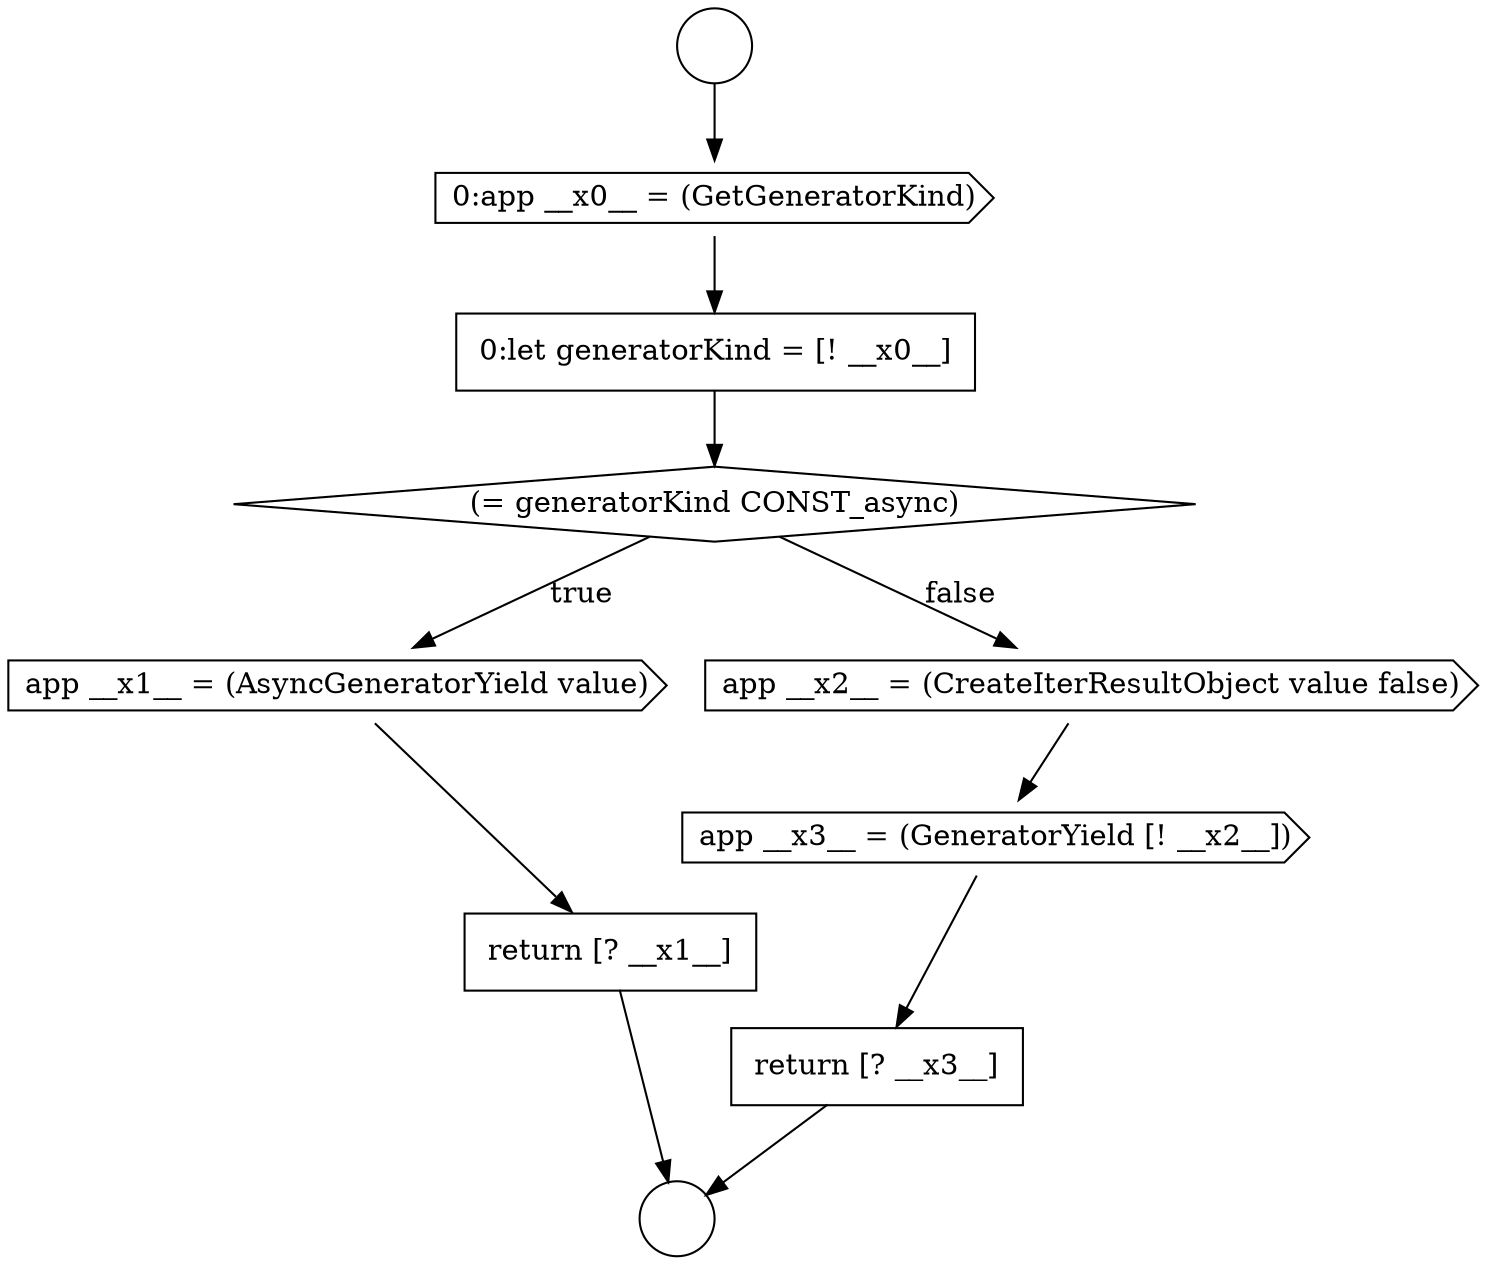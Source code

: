 digraph {
  node19159 [shape=cds, label=<<font color="black">0:app __x0__ = (GetGeneratorKind)</font>> color="black" fillcolor="white" style=filled]
  node19165 [shape=cds, label=<<font color="black">app __x3__ = (GeneratorYield [! __x2__])</font>> color="black" fillcolor="white" style=filled]
  node19158 [shape=circle label=" " color="black" fillcolor="white" style=filled]
  node19162 [shape=cds, label=<<font color="black">app __x1__ = (AsyncGeneratorYield value)</font>> color="black" fillcolor="white" style=filled]
  node19166 [shape=none, margin=0, label=<<font color="black">
    <table border="0" cellborder="1" cellspacing="0" cellpadding="10">
      <tr><td align="left">return [? __x3__]</td></tr>
    </table>
  </font>> color="black" fillcolor="white" style=filled]
  node19163 [shape=none, margin=0, label=<<font color="black">
    <table border="0" cellborder="1" cellspacing="0" cellpadding="10">
      <tr><td align="left">return [? __x1__]</td></tr>
    </table>
  </font>> color="black" fillcolor="white" style=filled]
  node19157 [shape=circle label=" " color="black" fillcolor="white" style=filled]
  node19164 [shape=cds, label=<<font color="black">app __x2__ = (CreateIterResultObject value false)</font>> color="black" fillcolor="white" style=filled]
  node19160 [shape=none, margin=0, label=<<font color="black">
    <table border="0" cellborder="1" cellspacing="0" cellpadding="10">
      <tr><td align="left">0:let generatorKind = [! __x0__]</td></tr>
    </table>
  </font>> color="black" fillcolor="white" style=filled]
  node19161 [shape=diamond, label=<<font color="black">(= generatorKind CONST_async)</font>> color="black" fillcolor="white" style=filled]
  node19165 -> node19166 [ color="black"]
  node19160 -> node19161 [ color="black"]
  node19166 -> node19158 [ color="black"]
  node19163 -> node19158 [ color="black"]
  node19164 -> node19165 [ color="black"]
  node19161 -> node19162 [label=<<font color="black">true</font>> color="black"]
  node19161 -> node19164 [label=<<font color="black">false</font>> color="black"]
  node19162 -> node19163 [ color="black"]
  node19159 -> node19160 [ color="black"]
  node19157 -> node19159 [ color="black"]
}
